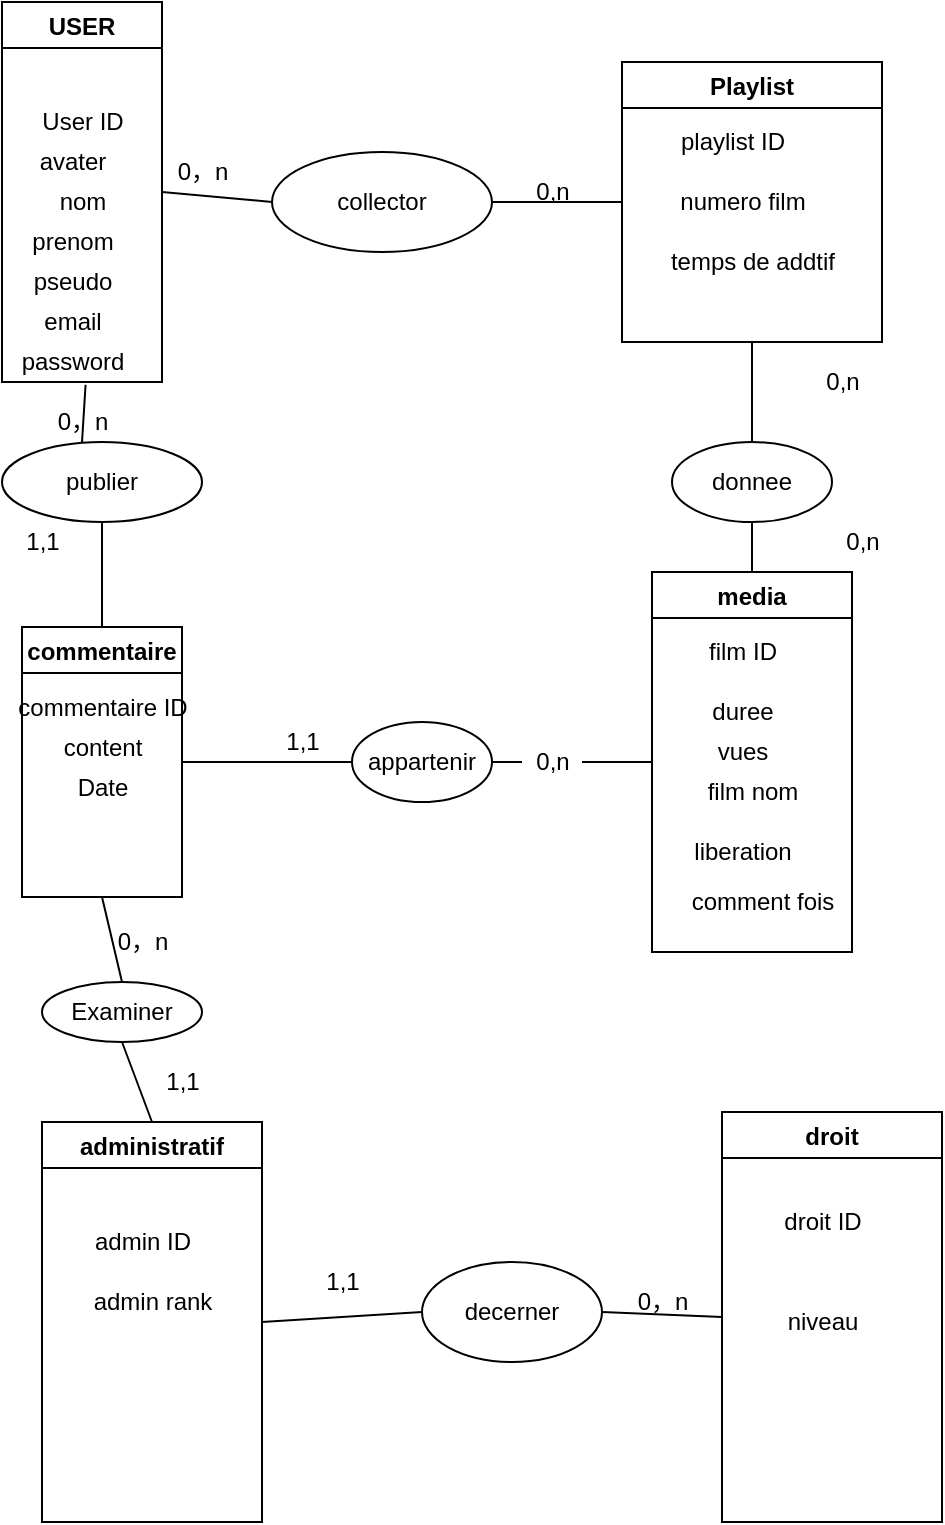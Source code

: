 <mxfile version="15.8.2" type="github">
  <diagram id="igKrxFIecgqECClJfI2o" name="Page-1">
    <mxGraphModel dx="1038" dy="547" grid="1" gridSize="10" guides="1" tooltips="1" connect="1" arrows="1" fold="1" page="1" pageScale="1" pageWidth="827" pageHeight="1169" math="0" shadow="0">
      <root>
        <mxCell id="0" />
        <mxCell id="1" parent="0" />
        <mxCell id="KSL485tz71ZAWiSOoCcB-1" value="USER" style="swimlane;" parent="1" vertex="1">
          <mxGeometry x="100" y="50" width="80" height="190" as="geometry" />
        </mxCell>
        <mxCell id="KSL485tz71ZAWiSOoCcB-2" value="User ID" style="text;html=1;align=center;verticalAlign=middle;resizable=0;points=[];autosize=1;strokeColor=none;fillColor=none;" parent="KSL485tz71ZAWiSOoCcB-1" vertex="1">
          <mxGeometry x="10" y="50" width="60" height="20" as="geometry" />
        </mxCell>
        <mxCell id="KSL485tz71ZAWiSOoCcB-4" value="nom" style="text;html=1;align=center;verticalAlign=middle;resizable=0;points=[];autosize=1;strokeColor=none;fillColor=none;" parent="KSL485tz71ZAWiSOoCcB-1" vertex="1">
          <mxGeometry x="20" y="90" width="40" height="20" as="geometry" />
        </mxCell>
        <mxCell id="KSL485tz71ZAWiSOoCcB-3" value="avater" style="text;html=1;align=center;verticalAlign=middle;resizable=0;points=[];autosize=1;strokeColor=none;fillColor=none;" parent="KSL485tz71ZAWiSOoCcB-1" vertex="1">
          <mxGeometry x="10" y="70" width="50" height="20" as="geometry" />
        </mxCell>
        <mxCell id="KSL485tz71ZAWiSOoCcB-5" value="prenom" style="text;html=1;align=center;verticalAlign=middle;resizable=0;points=[];autosize=1;strokeColor=none;fillColor=none;" parent="KSL485tz71ZAWiSOoCcB-1" vertex="1">
          <mxGeometry x="5" y="110" width="60" height="20" as="geometry" />
        </mxCell>
        <mxCell id="KSL485tz71ZAWiSOoCcB-6" value="pseudo" style="text;html=1;align=center;verticalAlign=middle;resizable=0;points=[];autosize=1;strokeColor=none;fillColor=none;" parent="KSL485tz71ZAWiSOoCcB-1" vertex="1">
          <mxGeometry x="10" y="130" width="50" height="20" as="geometry" />
        </mxCell>
        <mxCell id="KSL485tz71ZAWiSOoCcB-7" value="email" style="text;html=1;align=center;verticalAlign=middle;resizable=0;points=[];autosize=1;strokeColor=none;fillColor=none;" parent="KSL485tz71ZAWiSOoCcB-1" vertex="1">
          <mxGeometry x="15" y="150" width="40" height="20" as="geometry" />
        </mxCell>
        <mxCell id="KSL485tz71ZAWiSOoCcB-8" value="password" style="text;html=1;align=center;verticalAlign=middle;resizable=0;points=[];autosize=1;strokeColor=none;fillColor=none;" parent="KSL485tz71ZAWiSOoCcB-1" vertex="1">
          <mxGeometry y="170" width="70" height="20" as="geometry" />
        </mxCell>
        <mxCell id="KSL485tz71ZAWiSOoCcB-9" value="" style="endArrow=none;html=1;rounded=0;exitX=1;exitY=0.5;exitDx=0;exitDy=0;entryX=0;entryY=0.5;entryDx=0;entryDy=0;" parent="1" source="KSL485tz71ZAWiSOoCcB-1" target="KSL485tz71ZAWiSOoCcB-10" edge="1">
          <mxGeometry width="50" height="50" relative="1" as="geometry">
            <mxPoint x="390" y="200" as="sourcePoint" />
            <mxPoint x="260" y="150" as="targetPoint" />
          </mxGeometry>
        </mxCell>
        <mxCell id="KSL485tz71ZAWiSOoCcB-10" value="collector" style="ellipse;whiteSpace=wrap;html=1;" parent="1" vertex="1">
          <mxGeometry x="235" y="125" width="110" height="50" as="geometry" />
        </mxCell>
        <mxCell id="KSL485tz71ZAWiSOoCcB-11" value="0，n" style="text;html=1;align=center;verticalAlign=middle;resizable=0;points=[];autosize=1;strokeColor=none;fillColor=none;" parent="1" vertex="1">
          <mxGeometry x="180" y="125" width="40" height="20" as="geometry" />
        </mxCell>
        <mxCell id="KSL485tz71ZAWiSOoCcB-12" value="" style="endArrow=none;html=1;rounded=0;exitX=1;exitY=0.5;exitDx=0;exitDy=0;entryX=0;entryY=0.5;entryDx=0;entryDy=0;" parent="1" source="KSL485tz71ZAWiSOoCcB-10" target="KSL485tz71ZAWiSOoCcB-13" edge="1">
          <mxGeometry width="50" height="50" relative="1" as="geometry">
            <mxPoint x="390" y="200" as="sourcePoint" />
            <mxPoint x="450" y="150" as="targetPoint" />
          </mxGeometry>
        </mxCell>
        <mxCell id="KSL485tz71ZAWiSOoCcB-13" value="Playlist" style="swimlane;" parent="1" vertex="1">
          <mxGeometry x="410" y="80" width="130" height="140" as="geometry" />
        </mxCell>
        <mxCell id="KSL485tz71ZAWiSOoCcB-16" value="temps de addtif" style="text;html=1;align=center;verticalAlign=middle;resizable=0;points=[];autosize=1;strokeColor=none;fillColor=none;" parent="KSL485tz71ZAWiSOoCcB-13" vertex="1">
          <mxGeometry x="15" y="90" width="100" height="20" as="geometry" />
        </mxCell>
        <mxCell id="KSL485tz71ZAWiSOoCcB-15" value="numero film" style="text;html=1;align=center;verticalAlign=middle;resizable=0;points=[];autosize=1;strokeColor=none;fillColor=none;" parent="KSL485tz71ZAWiSOoCcB-13" vertex="1">
          <mxGeometry x="20" y="60" width="80" height="20" as="geometry" />
        </mxCell>
        <mxCell id="KSL485tz71ZAWiSOoCcB-14" value="playlist ID" style="text;html=1;align=center;verticalAlign=middle;resizable=0;points=[];autosize=1;strokeColor=none;fillColor=none;" parent="KSL485tz71ZAWiSOoCcB-13" vertex="1">
          <mxGeometry x="20" y="30" width="70" height="20" as="geometry" />
        </mxCell>
        <mxCell id="KSL485tz71ZAWiSOoCcB-17" value="0,n" style="text;html=1;align=center;verticalAlign=middle;resizable=0;points=[];autosize=1;strokeColor=none;fillColor=none;" parent="1" vertex="1">
          <mxGeometry x="360" y="135" width="30" height="20" as="geometry" />
        </mxCell>
        <mxCell id="KSL485tz71ZAWiSOoCcB-18" value="donnee" style="ellipse;whiteSpace=wrap;html=1;" parent="1" vertex="1">
          <mxGeometry x="435" y="270" width="80" height="40" as="geometry" />
        </mxCell>
        <mxCell id="KSL485tz71ZAWiSOoCcB-19" value="" style="endArrow=none;html=1;rounded=0;exitX=0.5;exitY=0;exitDx=0;exitDy=0;entryX=0.5;entryY=1;entryDx=0;entryDy=0;" parent="1" source="KSL485tz71ZAWiSOoCcB-18" target="KSL485tz71ZAWiSOoCcB-13" edge="1">
          <mxGeometry width="50" height="50" relative="1" as="geometry">
            <mxPoint x="390" y="200" as="sourcePoint" />
            <mxPoint x="500" y="220" as="targetPoint" />
          </mxGeometry>
        </mxCell>
        <mxCell id="KSL485tz71ZAWiSOoCcB-20" value="0,n" style="text;html=1;align=center;verticalAlign=middle;resizable=0;points=[];autosize=1;strokeColor=none;fillColor=none;" parent="1" vertex="1">
          <mxGeometry x="505" y="230" width="30" height="20" as="geometry" />
        </mxCell>
        <mxCell id="KSL485tz71ZAWiSOoCcB-21" value="media" style="swimlane;" parent="1" vertex="1">
          <mxGeometry x="425" y="335" width="100" height="190" as="geometry" />
        </mxCell>
        <mxCell id="KSL485tz71ZAWiSOoCcB-25" value="duree" style="text;html=1;align=center;verticalAlign=middle;resizable=0;points=[];autosize=1;strokeColor=none;fillColor=none;" parent="KSL485tz71ZAWiSOoCcB-21" vertex="1">
          <mxGeometry x="20" y="60" width="50" height="20" as="geometry" />
        </mxCell>
        <mxCell id="KSL485tz71ZAWiSOoCcB-26" value="vues" style="text;html=1;align=center;verticalAlign=middle;resizable=0;points=[];autosize=1;strokeColor=none;fillColor=none;" parent="KSL485tz71ZAWiSOoCcB-21" vertex="1">
          <mxGeometry x="25" y="80" width="40" height="20" as="geometry" />
        </mxCell>
        <mxCell id="KSL485tz71ZAWiSOoCcB-24" value="film ID" style="text;html=1;align=center;verticalAlign=middle;resizable=0;points=[];autosize=1;strokeColor=none;fillColor=none;" parent="KSL485tz71ZAWiSOoCcB-21" vertex="1">
          <mxGeometry x="20" y="30" width="50" height="20" as="geometry" />
        </mxCell>
        <mxCell id="KSL485tz71ZAWiSOoCcB-27" value="film nom" style="text;html=1;align=center;verticalAlign=middle;resizable=0;points=[];autosize=1;strokeColor=none;fillColor=none;" parent="KSL485tz71ZAWiSOoCcB-21" vertex="1">
          <mxGeometry x="20" y="100" width="60" height="20" as="geometry" />
        </mxCell>
        <mxCell id="KSL485tz71ZAWiSOoCcB-29" value="liberation" style="text;html=1;align=center;verticalAlign=middle;resizable=0;points=[];autosize=1;strokeColor=none;fillColor=none;" parent="KSL485tz71ZAWiSOoCcB-21" vertex="1">
          <mxGeometry x="15" y="130" width="60" height="20" as="geometry" />
        </mxCell>
        <mxCell id="KSL485tz71ZAWiSOoCcB-31" value="comment fois" style="text;html=1;align=center;verticalAlign=middle;resizable=0;points=[];autosize=1;strokeColor=none;fillColor=none;" parent="KSL485tz71ZAWiSOoCcB-21" vertex="1">
          <mxGeometry x="10" y="155" width="90" height="20" as="geometry" />
        </mxCell>
        <mxCell id="KSL485tz71ZAWiSOoCcB-22" value="" style="endArrow=none;html=1;rounded=0;entryX=0.5;entryY=1;entryDx=0;entryDy=0;exitX=0.5;exitY=0;exitDx=0;exitDy=0;" parent="1" source="KSL485tz71ZAWiSOoCcB-21" target="KSL485tz71ZAWiSOoCcB-18" edge="1">
          <mxGeometry width="50" height="50" relative="1" as="geometry">
            <mxPoint x="390" y="400" as="sourcePoint" />
            <mxPoint x="440" y="350" as="targetPoint" />
          </mxGeometry>
        </mxCell>
        <mxCell id="KSL485tz71ZAWiSOoCcB-23" value="0,n" style="text;html=1;align=center;verticalAlign=middle;resizable=0;points=[];autosize=1;strokeColor=none;fillColor=none;" parent="1" vertex="1">
          <mxGeometry x="515" y="310" width="30" height="20" as="geometry" />
        </mxCell>
        <mxCell id="KSL485tz71ZAWiSOoCcB-32" value="appartenir" style="ellipse;whiteSpace=wrap;html=1;" parent="1" vertex="1">
          <mxGeometry x="275" y="410" width="70" height="40" as="geometry" />
        </mxCell>
        <mxCell id="KSL485tz71ZAWiSOoCcB-33" value="" style="endArrow=none;html=1;rounded=0;exitX=1;exitY=0.5;exitDx=0;exitDy=0;entryX=0;entryY=0.5;entryDx=0;entryDy=0;startArrow=none;" parent="1" source="KSL485tz71ZAWiSOoCcB-34" target="KSL485tz71ZAWiSOoCcB-21" edge="1">
          <mxGeometry width="50" height="50" relative="1" as="geometry">
            <mxPoint x="390" y="400" as="sourcePoint" />
            <mxPoint x="470" y="430" as="targetPoint" />
          </mxGeometry>
        </mxCell>
        <mxCell id="KSL485tz71ZAWiSOoCcB-34" value="0,n" style="text;html=1;align=center;verticalAlign=middle;resizable=0;points=[];autosize=1;strokeColor=none;fillColor=none;" parent="1" vertex="1">
          <mxGeometry x="360" y="420" width="30" height="20" as="geometry" />
        </mxCell>
        <mxCell id="KSL485tz71ZAWiSOoCcB-35" value="" style="endArrow=none;html=1;rounded=0;exitX=1;exitY=0.5;exitDx=0;exitDy=0;entryX=0;entryY=0.5;entryDx=0;entryDy=0;" parent="1" source="KSL485tz71ZAWiSOoCcB-32" target="KSL485tz71ZAWiSOoCcB-34" edge="1">
          <mxGeometry width="50" height="50" relative="1" as="geometry">
            <mxPoint x="370" y="430" as="sourcePoint" />
            <mxPoint x="470" y="445" as="targetPoint" />
          </mxGeometry>
        </mxCell>
        <mxCell id="KSL485tz71ZAWiSOoCcB-36" value="commentaire" style="swimlane;" parent="1" vertex="1">
          <mxGeometry x="110" y="362.5" width="80" height="135" as="geometry" />
        </mxCell>
        <mxCell id="KSL485tz71ZAWiSOoCcB-37" value="commentaire ID" style="text;html=1;align=center;verticalAlign=middle;resizable=0;points=[];autosize=1;strokeColor=none;fillColor=none;" parent="KSL485tz71ZAWiSOoCcB-36" vertex="1">
          <mxGeometry x="-10" y="30" width="100" height="20" as="geometry" />
        </mxCell>
        <mxCell id="tFdhyaO15PLIAzDlYvy1-10" value="content" style="text;html=1;align=center;verticalAlign=middle;resizable=0;points=[];autosize=1;strokeColor=none;fillColor=none;" parent="KSL485tz71ZAWiSOoCcB-36" vertex="1">
          <mxGeometry x="15" y="50" width="50" height="20" as="geometry" />
        </mxCell>
        <mxCell id="tFdhyaO15PLIAzDlYvy1-11" value="Date" style="text;html=1;align=center;verticalAlign=middle;resizable=0;points=[];autosize=1;strokeColor=none;fillColor=none;" parent="KSL485tz71ZAWiSOoCcB-36" vertex="1">
          <mxGeometry x="20" y="70" width="40" height="20" as="geometry" />
        </mxCell>
        <mxCell id="tFdhyaO15PLIAzDlYvy1-1" value="" style="endArrow=none;html=1;rounded=0;entryX=0;entryY=0.5;entryDx=0;entryDy=0;exitX=1;exitY=0.5;exitDx=0;exitDy=0;" parent="1" source="KSL485tz71ZAWiSOoCcB-36" target="KSL485tz71ZAWiSOoCcB-32" edge="1">
          <mxGeometry width="50" height="50" relative="1" as="geometry">
            <mxPoint x="220" y="430" as="sourcePoint" />
            <mxPoint x="440" y="360" as="targetPoint" />
            <Array as="points" />
          </mxGeometry>
        </mxCell>
        <mxCell id="tFdhyaO15PLIAzDlYvy1-2" value="1,1" style="text;html=1;align=center;verticalAlign=middle;resizable=0;points=[];autosize=1;strokeColor=none;fillColor=none;" parent="1" vertex="1">
          <mxGeometry x="235" y="410" width="30" height="20" as="geometry" />
        </mxCell>
        <mxCell id="tFdhyaO15PLIAzDlYvy1-3" value="publier" style="ellipse;whiteSpace=wrap;html=1;" parent="1" vertex="1">
          <mxGeometry x="100" y="270" width="100" height="40" as="geometry" />
        </mxCell>
        <mxCell id="tFdhyaO15PLIAzDlYvy1-6" value="" style="endArrow=none;html=1;rounded=0;exitX=0.597;exitY=1.07;exitDx=0;exitDy=0;exitPerimeter=0;entryX=0.4;entryY=0;entryDx=0;entryDy=0;entryPerimeter=0;" parent="1" source="KSL485tz71ZAWiSOoCcB-8" target="tFdhyaO15PLIAzDlYvy1-3" edge="1">
          <mxGeometry width="50" height="50" relative="1" as="geometry">
            <mxPoint x="390" y="310" as="sourcePoint" />
            <mxPoint x="440" y="260" as="targetPoint" />
            <Array as="points" />
          </mxGeometry>
        </mxCell>
        <mxCell id="tFdhyaO15PLIAzDlYvy1-7" value="0，n" style="text;html=1;align=center;verticalAlign=middle;resizable=0;points=[];autosize=1;strokeColor=none;fillColor=none;" parent="1" vertex="1">
          <mxGeometry x="120" y="250" width="40" height="20" as="geometry" />
        </mxCell>
        <mxCell id="tFdhyaO15PLIAzDlYvy1-8" value="" style="endArrow=none;html=1;rounded=0;exitX=0.5;exitY=0;exitDx=0;exitDy=0;entryX=0.5;entryY=1;entryDx=0;entryDy=0;" parent="1" source="KSL485tz71ZAWiSOoCcB-36" target="tFdhyaO15PLIAzDlYvy1-3" edge="1">
          <mxGeometry width="50" height="50" relative="1" as="geometry">
            <mxPoint x="390" y="310" as="sourcePoint" />
            <mxPoint x="440" y="260" as="targetPoint" />
          </mxGeometry>
        </mxCell>
        <mxCell id="tFdhyaO15PLIAzDlYvy1-9" value="1,1" style="text;html=1;align=center;verticalAlign=middle;resizable=0;points=[];autosize=1;strokeColor=none;fillColor=none;" parent="1" vertex="1">
          <mxGeometry x="105" y="310" width="30" height="20" as="geometry" />
        </mxCell>
        <mxCell id="tFdhyaO15PLIAzDlYvy1-13" value="Examiner" style="ellipse;whiteSpace=wrap;html=1;" parent="1" vertex="1">
          <mxGeometry x="120" y="540" width="80" height="30" as="geometry" />
        </mxCell>
        <mxCell id="tFdhyaO15PLIAzDlYvy1-14" value="" style="endArrow=none;html=1;rounded=0;entryX=0.5;entryY=1;entryDx=0;entryDy=0;exitX=0.5;exitY=0;exitDx=0;exitDy=0;" parent="1" source="tFdhyaO15PLIAzDlYvy1-13" target="KSL485tz71ZAWiSOoCcB-36" edge="1">
          <mxGeometry width="50" height="50" relative="1" as="geometry">
            <mxPoint x="390" y="410" as="sourcePoint" />
            <mxPoint x="440" y="360" as="targetPoint" />
          </mxGeometry>
        </mxCell>
        <mxCell id="tFdhyaO15PLIAzDlYvy1-15" value="0，n" style="text;html=1;align=center;verticalAlign=middle;resizable=0;points=[];autosize=1;strokeColor=none;fillColor=none;" parent="1" vertex="1">
          <mxGeometry x="150" y="510" width="40" height="20" as="geometry" />
        </mxCell>
        <mxCell id="tFdhyaO15PLIAzDlYvy1-16" value="administratif" style="swimlane;" parent="1" vertex="1">
          <mxGeometry x="120" y="610" width="110" height="200" as="geometry" />
        </mxCell>
        <mxCell id="tFdhyaO15PLIAzDlYvy1-19" value="admin rank" style="text;html=1;align=center;verticalAlign=middle;resizable=0;points=[];autosize=1;strokeColor=none;fillColor=none;" parent="tFdhyaO15PLIAzDlYvy1-16" vertex="1">
          <mxGeometry x="20" y="80" width="70" height="20" as="geometry" />
        </mxCell>
        <mxCell id="tFdhyaO15PLIAzDlYvy1-17" value="" style="endArrow=none;html=1;rounded=0;exitX=0.5;exitY=0;exitDx=0;exitDy=0;entryX=0.5;entryY=1;entryDx=0;entryDy=0;" parent="1" source="tFdhyaO15PLIAzDlYvy1-16" target="tFdhyaO15PLIAzDlYvy1-13" edge="1">
          <mxGeometry width="50" height="50" relative="1" as="geometry">
            <mxPoint x="390" y="710" as="sourcePoint" />
            <mxPoint x="440" y="660" as="targetPoint" />
          </mxGeometry>
        </mxCell>
        <mxCell id="tFdhyaO15PLIAzDlYvy1-18" value="admin ID" style="text;html=1;align=center;verticalAlign=middle;resizable=0;points=[];autosize=1;strokeColor=none;fillColor=none;" parent="1" vertex="1">
          <mxGeometry x="140" y="660" width="60" height="20" as="geometry" />
        </mxCell>
        <mxCell id="tFdhyaO15PLIAzDlYvy1-20" value="decerner" style="ellipse;whiteSpace=wrap;html=1;" parent="1" vertex="1">
          <mxGeometry x="310" y="680" width="90" height="50" as="geometry" />
        </mxCell>
        <mxCell id="tFdhyaO15PLIAzDlYvy1-21" value="" style="endArrow=none;html=1;rounded=0;exitX=1;exitY=0.5;exitDx=0;exitDy=0;entryX=0;entryY=0.5;entryDx=0;entryDy=0;" parent="1" source="tFdhyaO15PLIAzDlYvy1-16" target="tFdhyaO15PLIAzDlYvy1-20" edge="1">
          <mxGeometry width="50" height="50" relative="1" as="geometry">
            <mxPoint x="390" y="610" as="sourcePoint" />
            <mxPoint x="440" y="560" as="targetPoint" />
          </mxGeometry>
        </mxCell>
        <mxCell id="tFdhyaO15PLIAzDlYvy1-22" value="1,1" style="text;html=1;align=center;verticalAlign=middle;resizable=0;points=[];autosize=1;strokeColor=none;fillColor=none;" parent="1" vertex="1">
          <mxGeometry x="175" y="580" width="30" height="20" as="geometry" />
        </mxCell>
        <mxCell id="tFdhyaO15PLIAzDlYvy1-23" value="1,1" style="text;html=1;align=center;verticalAlign=middle;resizable=0;points=[];autosize=1;strokeColor=none;fillColor=none;" parent="1" vertex="1">
          <mxGeometry x="255" y="680" width="30" height="20" as="geometry" />
        </mxCell>
        <mxCell id="tFdhyaO15PLIAzDlYvy1-24" value="droit" style="swimlane;" parent="1" vertex="1">
          <mxGeometry x="460" y="605" width="110" height="205" as="geometry" />
        </mxCell>
        <mxCell id="tFdhyaO15PLIAzDlYvy1-27" value="droit ID" style="text;html=1;align=center;verticalAlign=middle;resizable=0;points=[];autosize=1;strokeColor=none;fillColor=none;" parent="tFdhyaO15PLIAzDlYvy1-24" vertex="1">
          <mxGeometry x="25" y="45" width="50" height="20" as="geometry" />
        </mxCell>
        <mxCell id="tFdhyaO15PLIAzDlYvy1-25" value="" style="endArrow=none;html=1;rounded=0;entryX=0;entryY=0.5;entryDx=0;entryDy=0;exitX=1;exitY=0.5;exitDx=0;exitDy=0;" parent="1" source="tFdhyaO15PLIAzDlYvy1-20" target="tFdhyaO15PLIAzDlYvy1-24" edge="1">
          <mxGeometry width="50" height="50" relative="1" as="geometry">
            <mxPoint x="390" y="610" as="sourcePoint" />
            <mxPoint x="420" y="670" as="targetPoint" />
          </mxGeometry>
        </mxCell>
        <mxCell id="tFdhyaO15PLIAzDlYvy1-26" value="0，n" style="text;html=1;align=center;verticalAlign=middle;resizable=0;points=[];autosize=1;strokeColor=none;fillColor=none;" parent="1" vertex="1">
          <mxGeometry x="410" y="690" width="40" height="20" as="geometry" />
        </mxCell>
        <mxCell id="tFdhyaO15PLIAzDlYvy1-28" value="niveau" style="text;html=1;align=center;verticalAlign=middle;resizable=0;points=[];autosize=1;strokeColor=none;fillColor=none;" parent="1" vertex="1">
          <mxGeometry x="485" y="700" width="50" height="20" as="geometry" />
        </mxCell>
      </root>
    </mxGraphModel>
  </diagram>
</mxfile>
